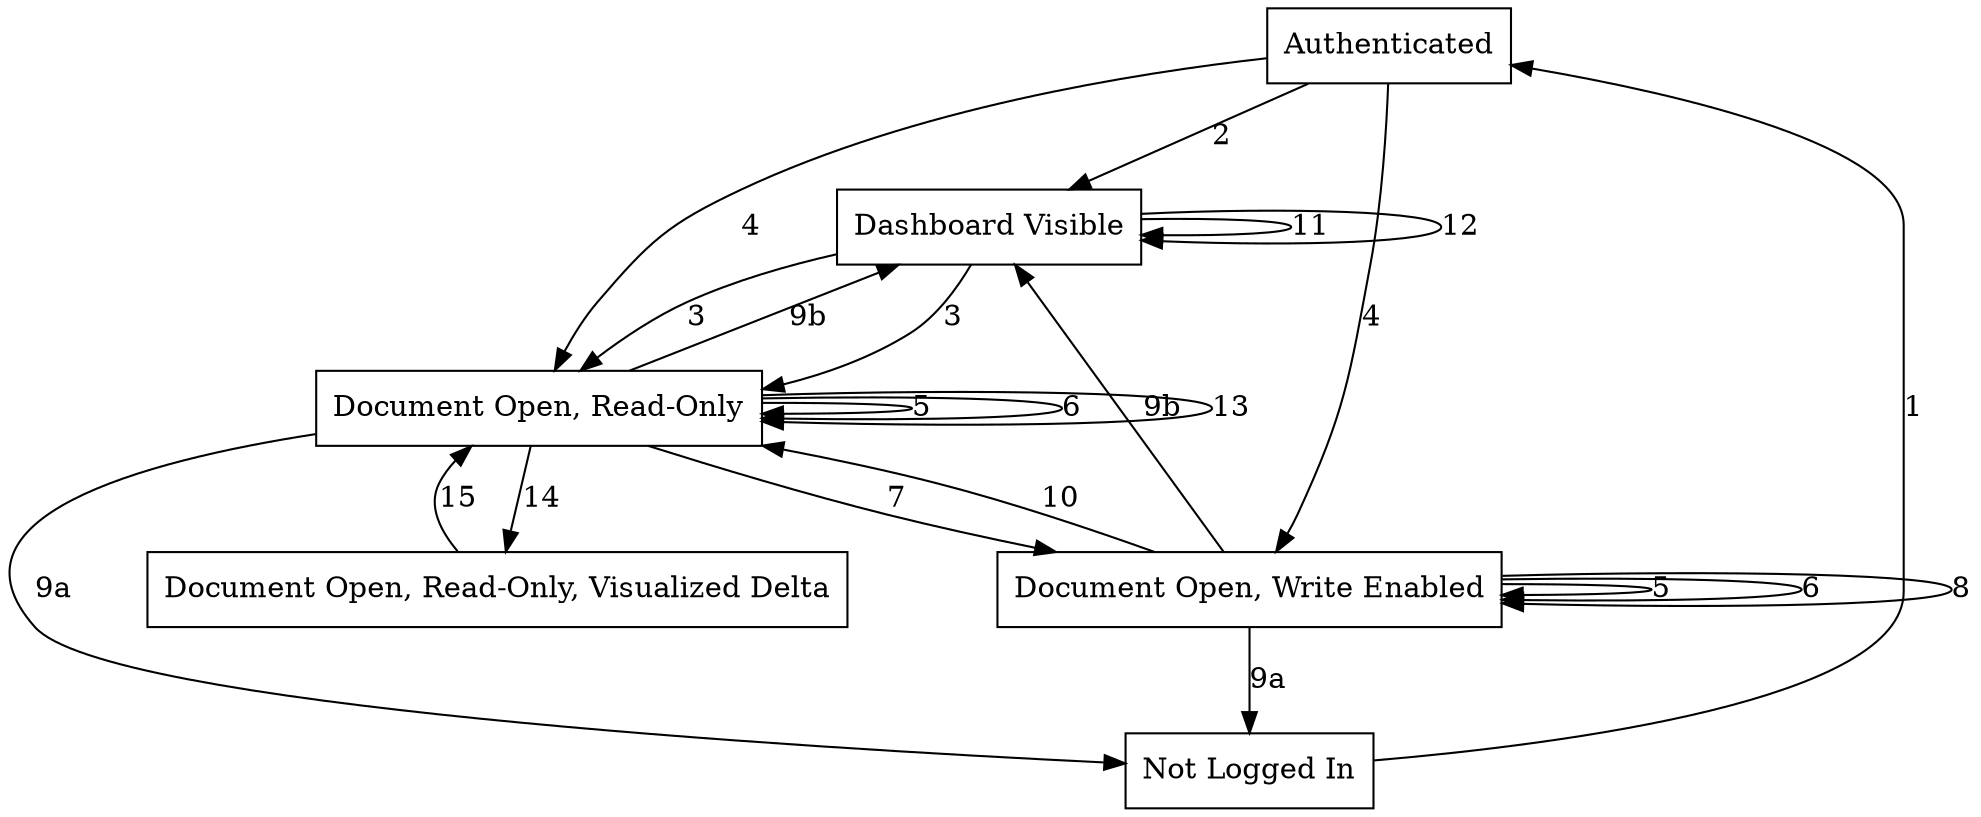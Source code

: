 digraph UseCaseFlow {
    node [shape=box];
    nodesep=1.0;

    Authenticated [label="Authenticated"];
    DashboardVisible [label="Dashboard Visible"];
    DocumentOpenReadOnly [label="Document Open, Read-Only"];
    DocumentOpenWriteEnabled [label="Document Open, Write Enabled"];
    DocumentOpenReadOnlyDelta [label="Document Open, Read-Only, Visualized Delta"];
    NotLoggedIn [label="Not Logged In"];

    Authenticated -> DashboardVisible [label="2"];
    DashboardVisible -> DocumentOpenReadOnly [label="3"];
    DocumentOpenReadOnly -> DocumentOpenReadOnly [label="5"];
    DocumentOpenWriteEnabled -> DocumentOpenWriteEnabled [label="5"];
    DocumentOpenReadOnly -> DocumentOpenReadOnly [label="6"];
    DocumentOpenWriteEnabled -> DocumentOpenWriteEnabled [label="6"];
    DocumentOpenReadOnly -> DocumentOpenWriteEnabled [label="7"];
    DocumentOpenWriteEnabled -> DocumentOpenWriteEnabled [label="8"];
    DocumentOpenReadOnly -> NotLoggedIn [label="9a"];
    DocumentOpenWriteEnabled -> NotLoggedIn [label="9a"];
    DocumentOpenReadOnly -> DashboardVisible [label="9b"];
    DocumentOpenWriteEnabled -> DashboardVisible [label="9b"];
    DocumentOpenWriteEnabled -> DocumentOpenReadOnly [label="10"];
    DashboardVisible -> DashboardVisible [label="11"];
    DashboardVisible -> DashboardVisible [label="12"];
    DocumentOpenReadOnly -> DocumentOpenReadOnly [label="13"];
    DocumentOpenReadOnly -> DocumentOpenReadOnlyDelta [label="14"];
    DocumentOpenReadOnlyDelta -> DocumentOpenReadOnly [label="15"];

    Authenticated -> DocumentOpenReadOnly [label="4"];
    Authenticated -> DocumentOpenWriteEnabled [label="4"];
    NotLoggedIn -> Authenticated [label="1"];
    DashboardVisible -> DocumentOpenReadOnly [label="3"];
}
